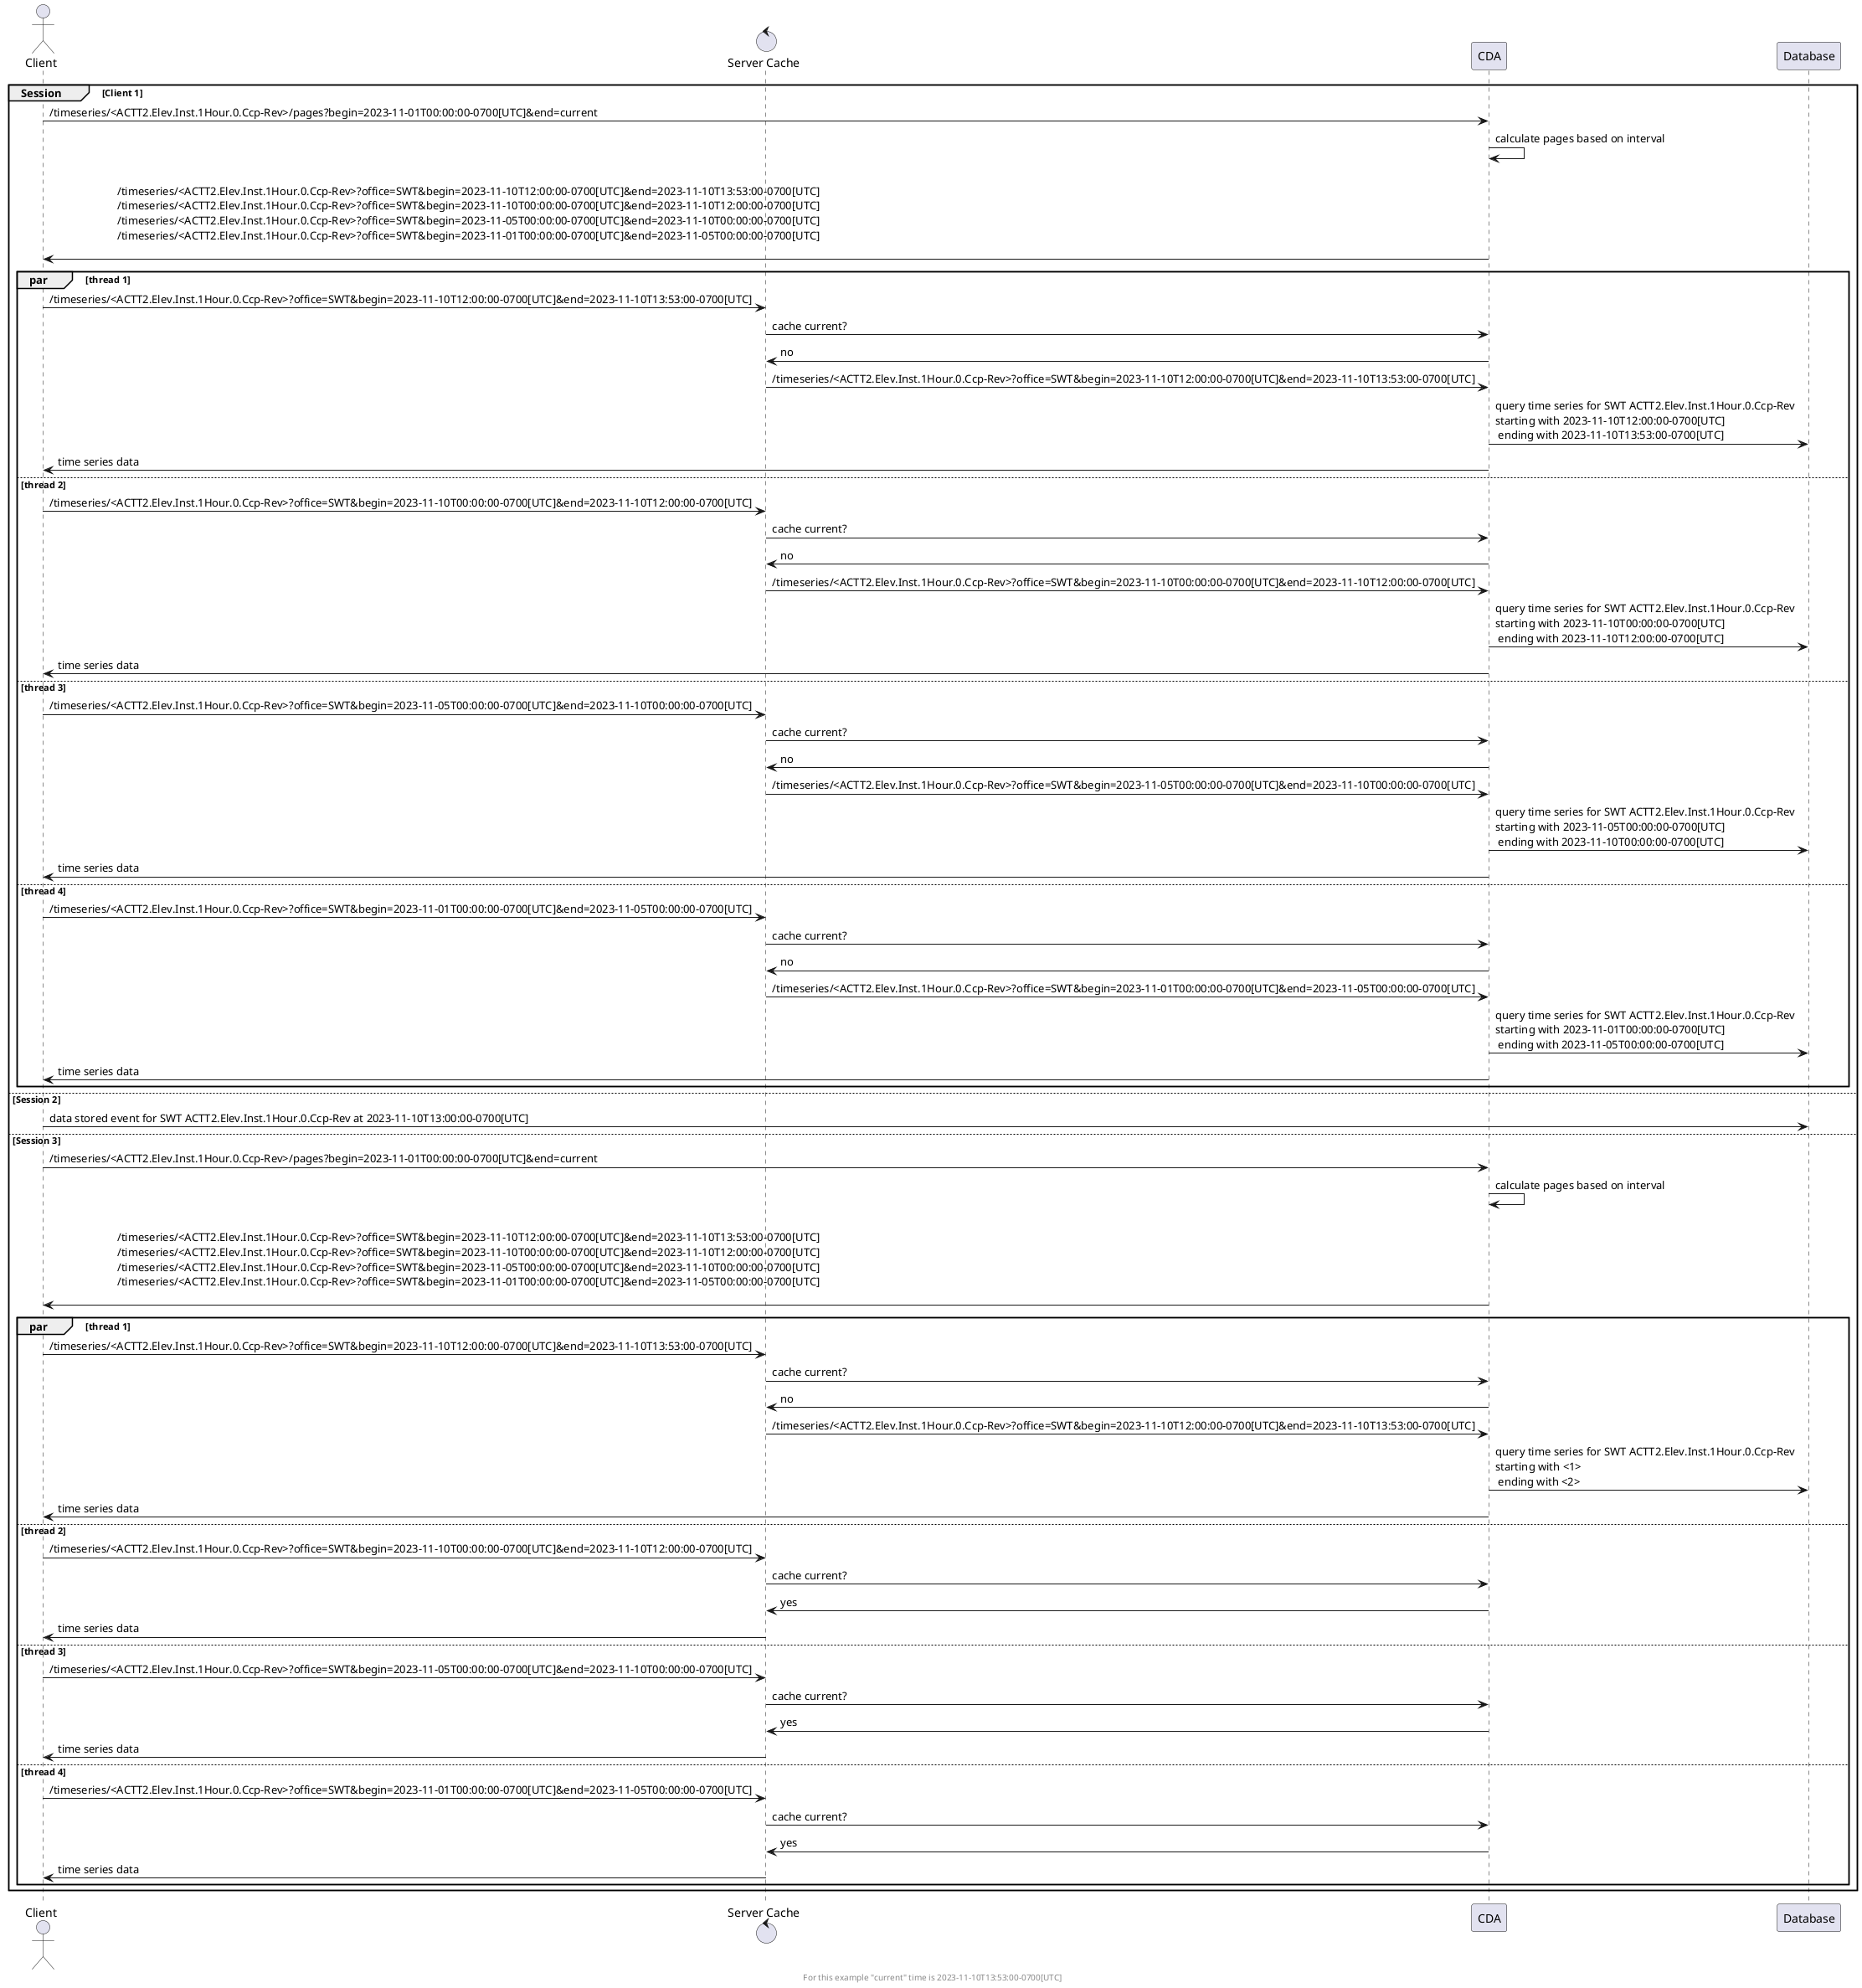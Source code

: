 @startuml
'https://plantuml.com/sequence-diagram

actor Client as "Client"
control ReverseProxy as "Server Cache"
group Session [Client 1]
    Client -> CDA: /timeseries/<ACTT2.Elev.Inst.1Hour.0.Ccp-Rev>/pages?begin=2023-11-01T00:00:00-0700[UTC]&end=current
    CDA -> CDA: calculate pages based on interval
    CDA -> Client: \n \
                    /timeseries/<ACTT2.Elev.Inst.1Hour.0.Ccp-Rev>?office=SWT&begin=2023-11-10T12:00:00-0700[UTC]&end=2023-11-10T13:53:00-0700[UTC]\n \
                    /timeseries/<ACTT2.Elev.Inst.1Hour.0.Ccp-Rev>?office=SWT&begin=2023-11-10T00:00:00-0700[UTC]&end=2023-11-10T12:00:00-0700[UTC]\n \
                    /timeseries/<ACTT2.Elev.Inst.1Hour.0.Ccp-Rev>?office=SWT&begin=2023-11-05T00:00:00-0700[UTC]&end=2023-11-10T00:00:00-0700[UTC]\n \
                    /timeseries/<ACTT2.Elev.Inst.1Hour.0.Ccp-Rev>?office=SWT&begin=2023-11-01T00:00:00-0700[UTC]&end=2023-11-05T00:00:00-0700[UTC]\n
    par thread 1
        Client -> ReverseProxy: /timeseries/<ACTT2.Elev.Inst.1Hour.0.Ccp-Rev>?office=SWT&begin=2023-11-10T12:00:00-0700[UTC]&end=2023-11-10T13:53:00-0700[UTC]
        ReverseProxy -> CDA: cache current?
        CDA -> ReverseProxy: no
        ReverseProxy -> CDA: /timeseries/<ACTT2.Elev.Inst.1Hour.0.Ccp-Rev>?office=SWT&begin=2023-11-10T12:00:00-0700[UTC]&end=2023-11-10T13:53:00-0700[UTC]
        CDA -> Database: query time series for SWT ACTT2.Elev.Inst.1Hour.0.Ccp-Rev\nstarting with 2023-11-10T12:00:00-0700[UTC] \n ending with 2023-11-10T13:53:00-0700[UTC]
        CDA -> Client: time series data
    else thread 2
        Client -> ReverseProxy: /timeseries/<ACTT2.Elev.Inst.1Hour.0.Ccp-Rev>?office=SWT&begin=2023-11-10T00:00:00-0700[UTC]&end=2023-11-10T12:00:00-0700[UTC]
        ReverseProxy -> CDA: cache current?
        CDA -> ReverseProxy: no
        ReverseProxy -> CDA: /timeseries/<ACTT2.Elev.Inst.1Hour.0.Ccp-Rev>?office=SWT&begin=2023-11-10T00:00:00-0700[UTC]&end=2023-11-10T12:00:00-0700[UTC]
        CDA -> Database: query time series for SWT ACTT2.Elev.Inst.1Hour.0.Ccp-Rev\nstarting with 2023-11-10T00:00:00-0700[UTC] \n ending with 2023-11-10T12:00:00-0700[UTC]
        CDA -> Client: time series data
    else thread 3
        Client -> ReverseProxy: /timeseries/<ACTT2.Elev.Inst.1Hour.0.Ccp-Rev>?office=SWT&begin=2023-11-05T00:00:00-0700[UTC]&end=2023-11-10T00:00:00-0700[UTC]
        ReverseProxy -> CDA: cache current?
        CDA -> ReverseProxy: no
        ReverseProxy -> CDA: /timeseries/<ACTT2.Elev.Inst.1Hour.0.Ccp-Rev>?office=SWT&begin=2023-11-05T00:00:00-0700[UTC]&end=2023-11-10T00:00:00-0700[UTC]
        CDA -> Database: query time series for SWT ACTT2.Elev.Inst.1Hour.0.Ccp-Rev\nstarting with 2023-11-05T00:00:00-0700[UTC] \n ending with 2023-11-10T00:00:00-0700[UTC]
        CDA -> Client: time series data
    else thread 4
        Client -> ReverseProxy: /timeseries/<ACTT2.Elev.Inst.1Hour.0.Ccp-Rev>?office=SWT&begin=2023-11-01T00:00:00-0700[UTC]&end=2023-11-05T00:00:00-0700[UTC]
        ReverseProxy -> CDA: cache current?
        CDA -> ReverseProxy: no
        ReverseProxy -> CDA: /timeseries/<ACTT2.Elev.Inst.1Hour.0.Ccp-Rev>?office=SWT&begin=2023-11-01T00:00:00-0700[UTC]&end=2023-11-05T00:00:00-0700[UTC]
        CDA -> Database: query time series for SWT ACTT2.Elev.Inst.1Hour.0.Ccp-Rev\nstarting with 2023-11-01T00:00:00-0700[UTC] \n ending with 2023-11-05T00:00:00-0700[UTC]
        CDA -> Client: time series data
    end
else Session 2
    Client -> Database: data stored event for SWT ACTT2.Elev.Inst.1Hour.0.Ccp-Rev at 2023-11-10T13:00:00-0700[UTC]
else Session 3
    Client -> CDA: /timeseries/<ACTT2.Elev.Inst.1Hour.0.Ccp-Rev>/pages?begin=2023-11-01T00:00:00-0700[UTC]&end=current
    CDA -> CDA: calculate pages based on interval
    CDA -> Client: \n \
                    /timeseries/<ACTT2.Elev.Inst.1Hour.0.Ccp-Rev>?office=SWT&begin=2023-11-10T12:00:00-0700[UTC]&end=2023-11-10T13:53:00-0700[UTC]\n \
                    /timeseries/<ACTT2.Elev.Inst.1Hour.0.Ccp-Rev>?office=SWT&begin=2023-11-10T00:00:00-0700[UTC]&end=2023-11-10T12:00:00-0700[UTC]\n \
                    /timeseries/<ACTT2.Elev.Inst.1Hour.0.Ccp-Rev>?office=SWT&begin=2023-11-05T00:00:00-0700[UTC]&end=2023-11-10T00:00:00-0700[UTC]\n \
                    /timeseries/<ACTT2.Elev.Inst.1Hour.0.Ccp-Rev>?office=SWT&begin=2023-11-01T00:00:00-0700[UTC]&end=2023-11-05T00:00:00-0700[UTC]\n
    par thread 1
        Client -> ReverseProxy: /timeseries/<ACTT2.Elev.Inst.1Hour.0.Ccp-Rev>?office=SWT&begin=2023-11-10T12:00:00-0700[UTC]&end=2023-11-10T13:53:00-0700[UTC]
        ReverseProxy -> CDA: cache current?
        CDA -> ReverseProxy: no
        ReverseProxy -> CDA: /timeseries/<ACTT2.Elev.Inst.1Hour.0.Ccp-Rev>?office=SWT&begin=2023-11-10T12:00:00-0700[UTC]&end=2023-11-10T13:53:00-0700[UTC]
        CDA -> Database: query time series for SWT ACTT2.Elev.Inst.1Hour.0.Ccp-Rev\nstarting with <1> \n ending with <2>
        CDA -> Client: time series data
    else thread 2
        Client -> ReverseProxy: /timeseries/<ACTT2.Elev.Inst.1Hour.0.Ccp-Rev>?office=SWT&begin=2023-11-10T00:00:00-0700[UTC]&end=2023-11-10T12:00:00-0700[UTC]
        ReverseProxy -> CDA: cache current?
        CDA -> ReverseProxy: yes
        ReverseProxy -> Client: time series data
    else thread 3
        Client -> ReverseProxy: /timeseries/<ACTT2.Elev.Inst.1Hour.0.Ccp-Rev>?office=SWT&begin=2023-11-05T00:00:00-0700[UTC]&end=2023-11-10T00:00:00-0700[UTC]
        ReverseProxy -> CDA: cache current?
        CDA -> ReverseProxy: yes
        ReverseProxy -> Client: time series data
    else thread 4
        Client -> ReverseProxy: /timeseries/<ACTT2.Elev.Inst.1Hour.0.Ccp-Rev>?office=SWT&begin=2023-11-01T00:00:00-0700[UTC]&end=2023-11-05T00:00:00-0700[UTC]
        ReverseProxy -> CDA: cache current?
        CDA -> ReverseProxy: yes
        ReverseProxy -> Client: time series data
    end
end

footer For this example "current" time is 2023-11-10T13:53:00-0700[UTC]
@enduml